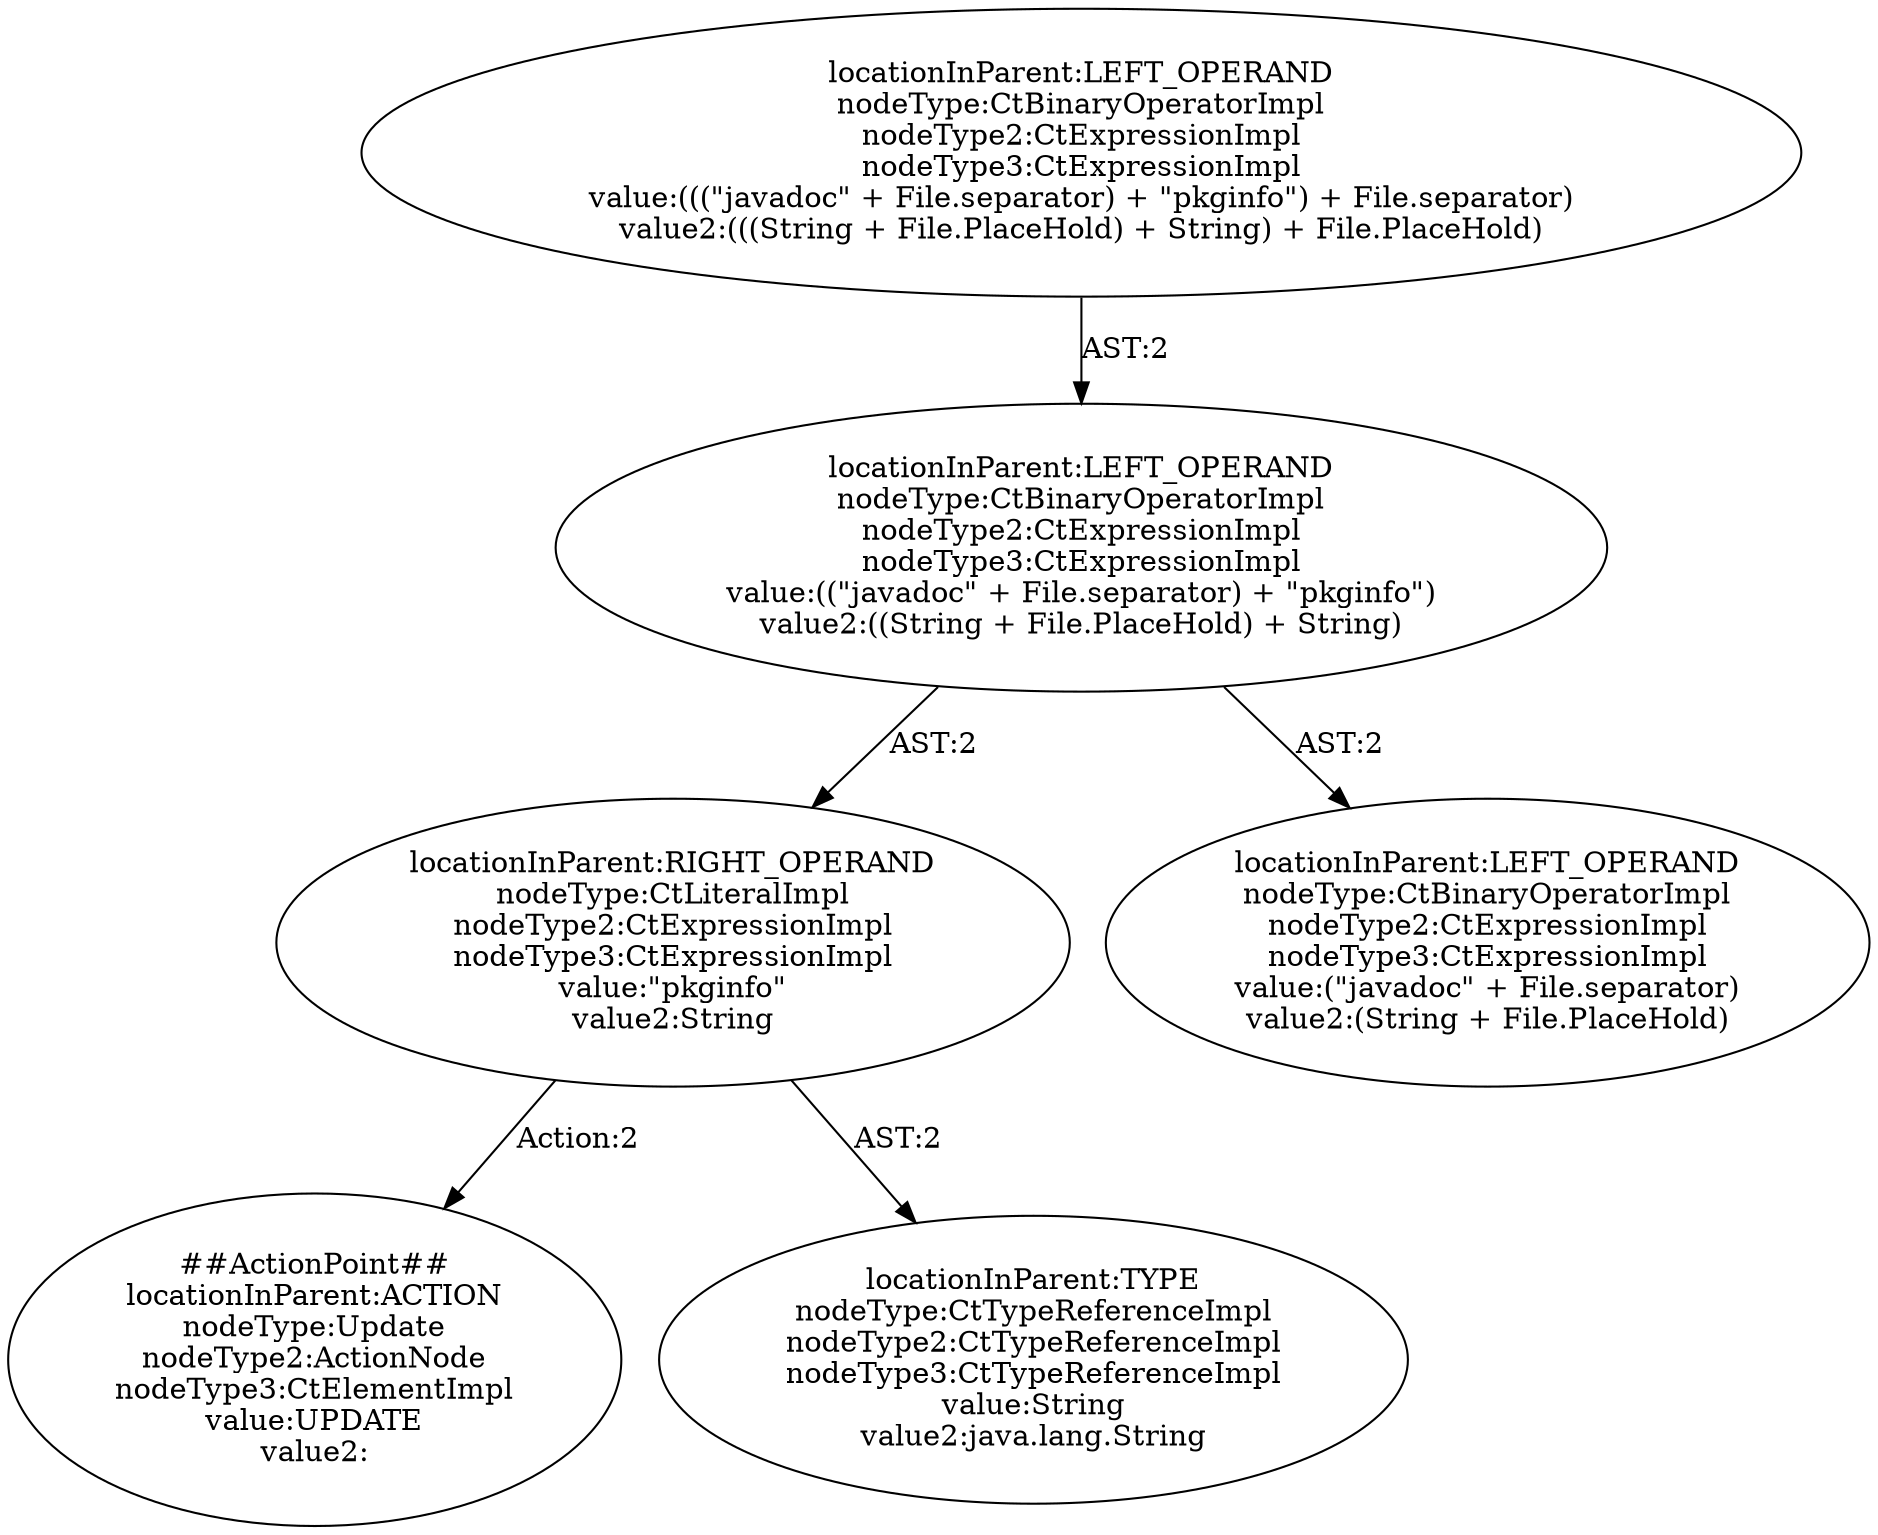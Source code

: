 digraph "Pattern" {
0 [label="##ActionPoint##
locationInParent:ACTION
nodeType:Update
nodeType2:ActionNode
nodeType3:CtElementImpl
value:UPDATE
value2:" shape=ellipse]
1 [label="locationInParent:RIGHT_OPERAND
nodeType:CtLiteralImpl
nodeType2:CtExpressionImpl
nodeType3:CtExpressionImpl
value:\"pkginfo\"
value2:String" shape=ellipse]
2 [label="locationInParent:LEFT_OPERAND
nodeType:CtBinaryOperatorImpl
nodeType2:CtExpressionImpl
nodeType3:CtExpressionImpl
value:((\"javadoc\" + File.separator) + \"pkginfo\")
value2:((String + File.PlaceHold) + String)" shape=ellipse]
3 [label="locationInParent:LEFT_OPERAND
nodeType:CtBinaryOperatorImpl
nodeType2:CtExpressionImpl
nodeType3:CtExpressionImpl
value:(((\"javadoc\" + File.separator) + \"pkginfo\") + File.separator)
value2:(((String + File.PlaceHold) + String) + File.PlaceHold)" shape=ellipse]
4 [label="locationInParent:LEFT_OPERAND
nodeType:CtBinaryOperatorImpl
nodeType2:CtExpressionImpl
nodeType3:CtExpressionImpl
value:(\"javadoc\" + File.separator)
value2:(String + File.PlaceHold)" shape=ellipse]
5 [label="locationInParent:TYPE
nodeType:CtTypeReferenceImpl
nodeType2:CtTypeReferenceImpl
nodeType3:CtTypeReferenceImpl
value:String
value2:java.lang.String" shape=ellipse]
1 -> 0 [label="Action:2"];
1 -> 5 [label="AST:2"];
2 -> 1 [label="AST:2"];
2 -> 4 [label="AST:2"];
3 -> 2 [label="AST:2"];
}